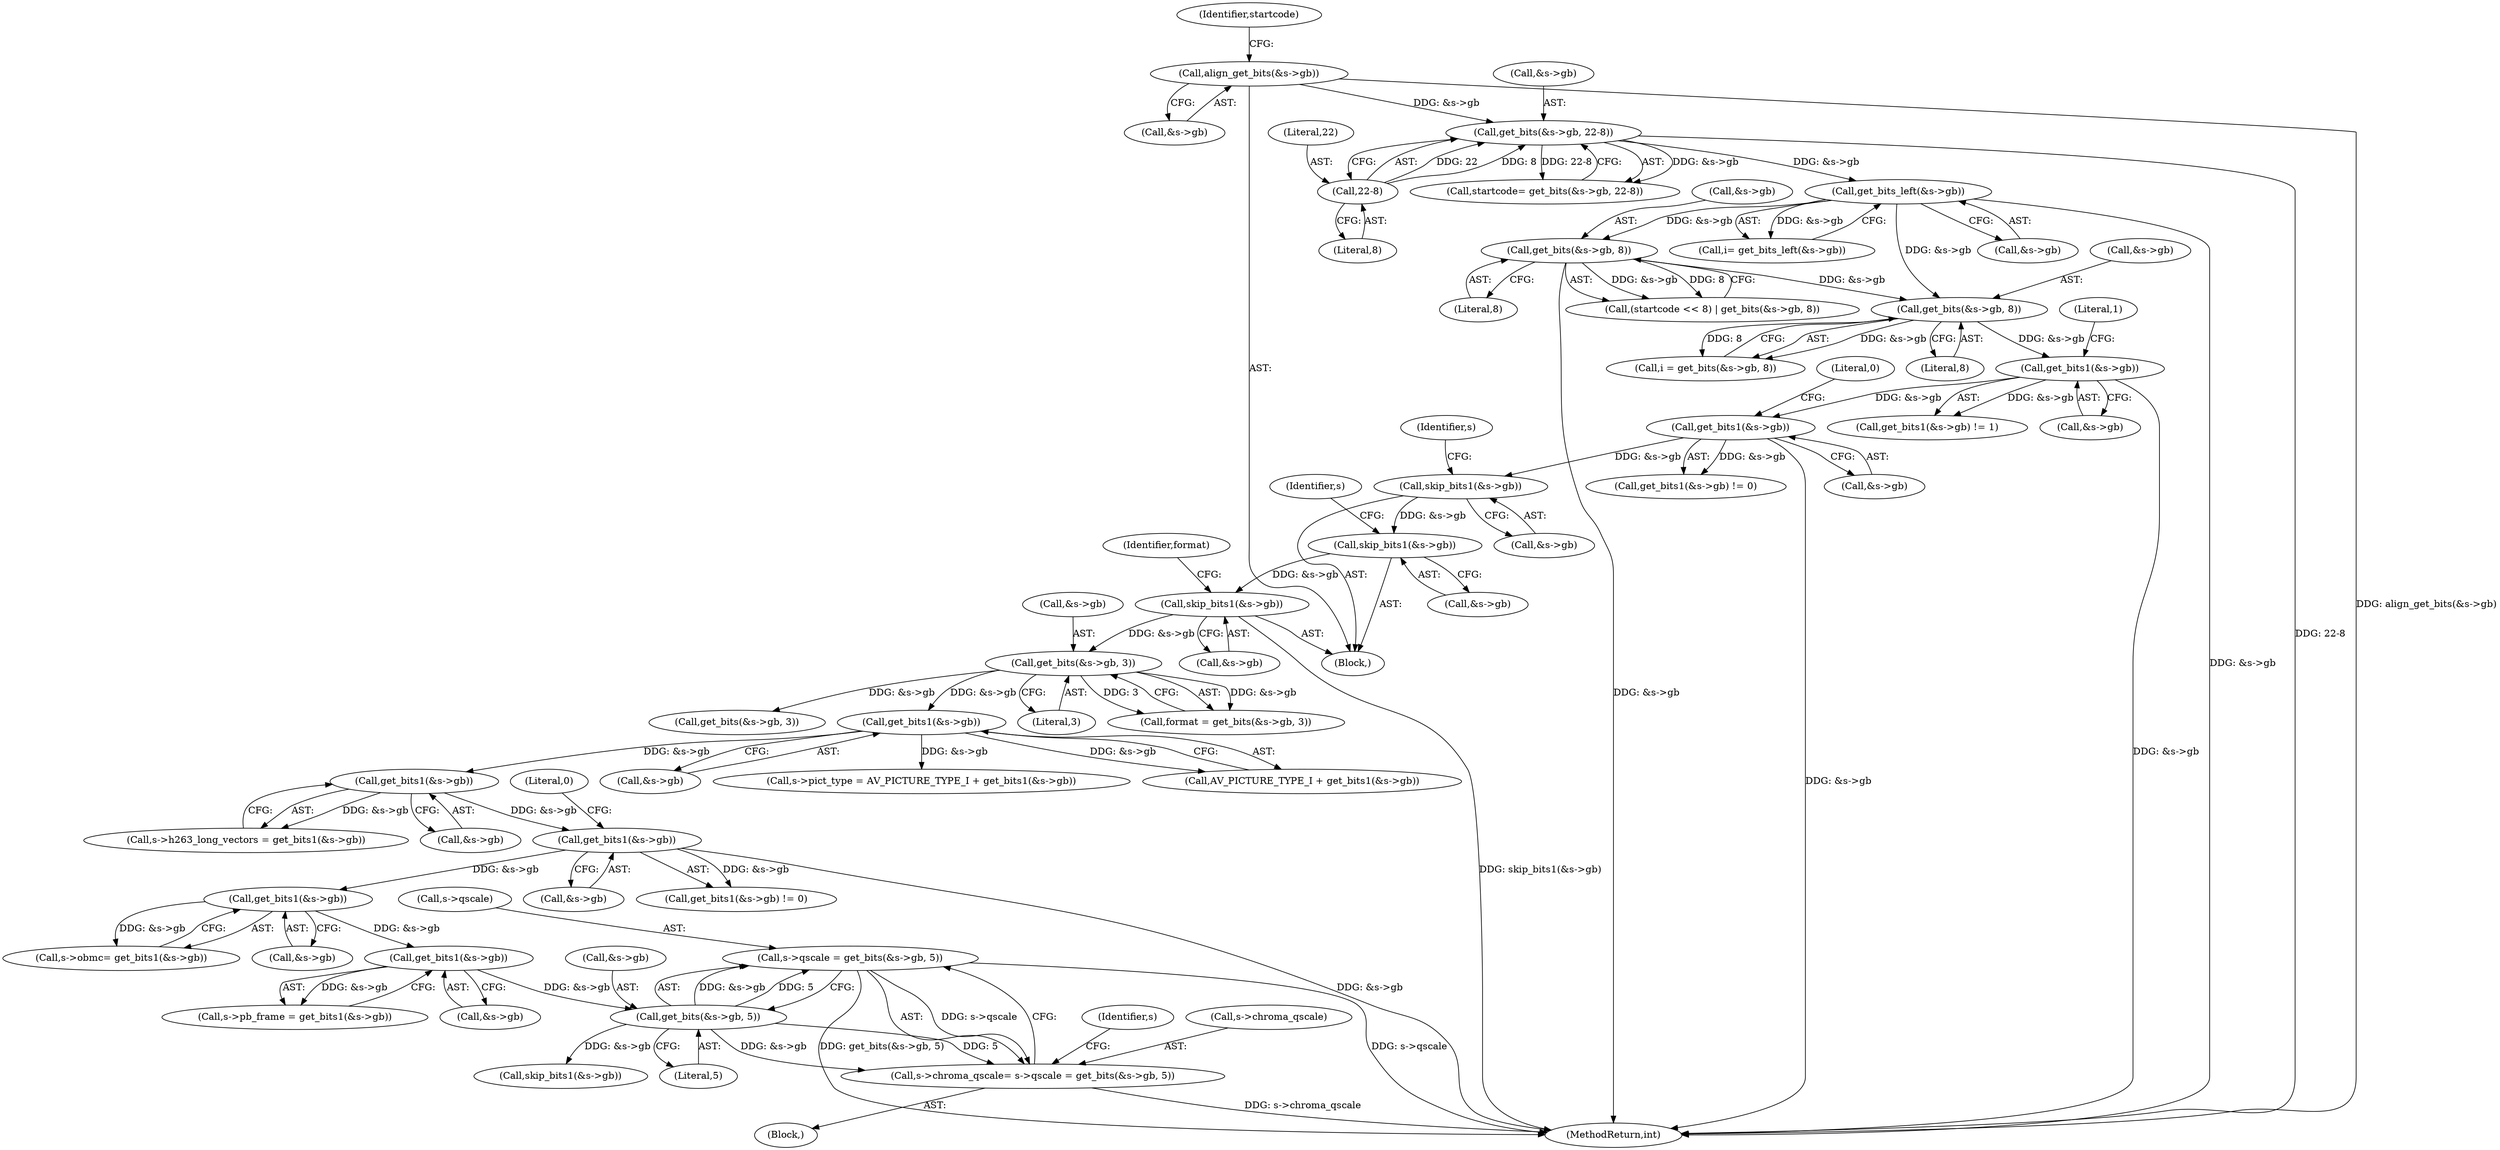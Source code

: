 digraph "0_libav_0a49a62f998747cfa564d98d36a459fe70d3299b@pointer" {
"1000398" [label="(Call,s->qscale = get_bits(&s->gb, 5))"];
"1000402" [label="(Call,get_bits(&s->gb, 5))"];
"1000389" [label="(Call,get_bits1(&s->gb))"];
"1000369" [label="(Call,get_bits1(&s->gb))"];
"1000349" [label="(Call,get_bits1(&s->gb))"];
"1000342" [label="(Call,get_bits1(&s->gb))"];
"1000333" [label="(Call,get_bits1(&s->gb))"];
"1000293" [label="(Call,get_bits(&s->gb, 3))"];
"1000286" [label="(Call,skip_bits1(&s->gb))"];
"1000281" [label="(Call,skip_bits1(&s->gb))"];
"1000276" [label="(Call,skip_bits1(&s->gb))"];
"1000260" [label="(Call,get_bits1(&s->gb))"];
"1000242" [label="(Call,get_bits1(&s->gb))"];
"1000208" [label="(Call,get_bits(&s->gb, 8))"];
"1000180" [label="(Call,get_bits(&s->gb, 8))"];
"1000161" [label="(Call,get_bits_left(&s->gb))"];
"1000150" [label="(Call,get_bits(&s->gb, 22-8))"];
"1000143" [label="(Call,align_get_bits(&s->gb))"];
"1000155" [label="(Call,22-8)"];
"1000394" [label="(Call,s->chroma_qscale= s->qscale = get_bits(&s->gb, 5))"];
"1000369" [label="(Call,get_bits1(&s->gb))"];
"1000307" [label="(Block,)"];
"1000284" [label="(Identifier,s)"];
"1000370" [label="(Call,&s->gb)"];
"1000161" [label="(Call,get_bits_left(&s->gb))"];
"1000277" [label="(Call,&s->gb)"];
"1000157" [label="(Literal,8)"];
"1000143" [label="(Call,align_get_bits(&s->gb))"];
"1000298" [label="(Literal,3)"];
"1000390" [label="(Call,&s->gb)"];
"1000365" [label="(Call,s->obmc= get_bits1(&s->gb))"];
"1000136" [label="(Block,)"];
"1000350" [label="(Call,&s->gb)"];
"1000261" [label="(Call,&s->gb)"];
"1000150" [label="(Call,get_bits(&s->gb, 22-8))"];
"1000394" [label="(Call,s->chroma_qscale= s->qscale = get_bits(&s->gb, 5))"];
"1000276" [label="(Call,skip_bits1(&s->gb))"];
"1000411" [label="(Identifier,s)"];
"1000389" [label="(Call,get_bits1(&s->gb))"];
"1000291" [label="(Call,format = get_bits(&s->gb, 3))"];
"1000348" [label="(Call,get_bits1(&s->gb) != 0)"];
"1000354" [label="(Literal,0)"];
"1000209" [label="(Call,&s->gb)"];
"1000334" [label="(Call,&s->gb)"];
"1000281" [label="(Call,skip_bits1(&s->gb))"];
"1000180" [label="(Call,get_bits(&s->gb, 8))"];
"1000208" [label="(Call,get_bits(&s->gb, 8))"];
"1000144" [label="(Call,&s->gb)"];
"1000260" [label="(Call,get_bits1(&s->gb))"];
"1000327" [label="(Call,s->pict_type = AV_PICTURE_TYPE_I + get_bits1(&s->gb))"];
"1000156" [label="(Literal,22)"];
"1000206" [label="(Call,i = get_bits(&s->gb, 8))"];
"1000435" [label="(Call,get_bits(&s->gb, 3))"];
"1000293" [label="(Call,get_bits(&s->gb, 3))"];
"1000338" [label="(Call,s->h263_long_vectors = get_bits1(&s->gb))"];
"1000247" [label="(Literal,1)"];
"1000403" [label="(Call,&s->gb)"];
"1000395" [label="(Call,s->chroma_qscale)"];
"1000398" [label="(Call,s->qscale = get_bits(&s->gb, 5))"];
"1000148" [label="(Call,startcode= get_bits(&s->gb, 22-8))"];
"1000289" [label="(Identifier,s)"];
"1000265" [label="(Literal,0)"];
"1000287" [label="(Call,&s->gb)"];
"1000159" [label="(Call,i= get_bits_left(&s->gb))"];
"1000155" [label="(Call,22-8)"];
"1000407" [label="(Literal,5)"];
"1000213" [label="(Literal,8)"];
"1000181" [label="(Call,&s->gb)"];
"1000385" [label="(Call,s->pb_frame = get_bits1(&s->gb))"];
"1000176" [label="(Call,(startcode << 8) | get_bits(&s->gb, 8))"];
"1000162" [label="(Call,&s->gb)"];
"1000294" [label="(Call,&s->gb)"];
"1000349" [label="(Call,get_bits1(&s->gb))"];
"1000282" [label="(Call,&s->gb)"];
"1000243" [label="(Call,&s->gb)"];
"1000185" [label="(Literal,8)"];
"1000242" [label="(Call,get_bits1(&s->gb))"];
"1000292" [label="(Identifier,format)"];
"1000402" [label="(Call,get_bits(&s->gb, 5))"];
"1001103" [label="(MethodReturn,int)"];
"1000399" [label="(Call,s->qscale)"];
"1000408" [label="(Call,skip_bits1(&s->gb))"];
"1000342" [label="(Call,get_bits1(&s->gb))"];
"1000333" [label="(Call,get_bits1(&s->gb))"];
"1000259" [label="(Call,get_bits1(&s->gb) != 0)"];
"1000241" [label="(Call,get_bits1(&s->gb) != 1)"];
"1000151" [label="(Call,&s->gb)"];
"1000149" [label="(Identifier,startcode)"];
"1000286" [label="(Call,skip_bits1(&s->gb))"];
"1000343" [label="(Call,&s->gb)"];
"1000331" [label="(Call,AV_PICTURE_TYPE_I + get_bits1(&s->gb))"];
"1000398" -> "1000394"  [label="AST: "];
"1000398" -> "1000402"  [label="CFG: "];
"1000399" -> "1000398"  [label="AST: "];
"1000402" -> "1000398"  [label="AST: "];
"1000394" -> "1000398"  [label="CFG: "];
"1000398" -> "1001103"  [label="DDG: get_bits(&s->gb, 5)"];
"1000398" -> "1001103"  [label="DDG: s->qscale"];
"1000398" -> "1000394"  [label="DDG: s->qscale"];
"1000402" -> "1000398"  [label="DDG: &s->gb"];
"1000402" -> "1000398"  [label="DDG: 5"];
"1000402" -> "1000407"  [label="CFG: "];
"1000403" -> "1000402"  [label="AST: "];
"1000407" -> "1000402"  [label="AST: "];
"1000402" -> "1000394"  [label="DDG: &s->gb"];
"1000402" -> "1000394"  [label="DDG: 5"];
"1000389" -> "1000402"  [label="DDG: &s->gb"];
"1000402" -> "1000408"  [label="DDG: &s->gb"];
"1000389" -> "1000385"  [label="AST: "];
"1000389" -> "1000390"  [label="CFG: "];
"1000390" -> "1000389"  [label="AST: "];
"1000385" -> "1000389"  [label="CFG: "];
"1000389" -> "1000385"  [label="DDG: &s->gb"];
"1000369" -> "1000389"  [label="DDG: &s->gb"];
"1000369" -> "1000365"  [label="AST: "];
"1000369" -> "1000370"  [label="CFG: "];
"1000370" -> "1000369"  [label="AST: "];
"1000365" -> "1000369"  [label="CFG: "];
"1000369" -> "1000365"  [label="DDG: &s->gb"];
"1000349" -> "1000369"  [label="DDG: &s->gb"];
"1000349" -> "1000348"  [label="AST: "];
"1000349" -> "1000350"  [label="CFG: "];
"1000350" -> "1000349"  [label="AST: "];
"1000354" -> "1000349"  [label="CFG: "];
"1000349" -> "1001103"  [label="DDG: &s->gb"];
"1000349" -> "1000348"  [label="DDG: &s->gb"];
"1000342" -> "1000349"  [label="DDG: &s->gb"];
"1000342" -> "1000338"  [label="AST: "];
"1000342" -> "1000343"  [label="CFG: "];
"1000343" -> "1000342"  [label="AST: "];
"1000338" -> "1000342"  [label="CFG: "];
"1000342" -> "1000338"  [label="DDG: &s->gb"];
"1000333" -> "1000342"  [label="DDG: &s->gb"];
"1000333" -> "1000331"  [label="AST: "];
"1000333" -> "1000334"  [label="CFG: "];
"1000334" -> "1000333"  [label="AST: "];
"1000331" -> "1000333"  [label="CFG: "];
"1000333" -> "1000327"  [label="DDG: &s->gb"];
"1000333" -> "1000331"  [label="DDG: &s->gb"];
"1000293" -> "1000333"  [label="DDG: &s->gb"];
"1000293" -> "1000291"  [label="AST: "];
"1000293" -> "1000298"  [label="CFG: "];
"1000294" -> "1000293"  [label="AST: "];
"1000298" -> "1000293"  [label="AST: "];
"1000291" -> "1000293"  [label="CFG: "];
"1000293" -> "1000291"  [label="DDG: &s->gb"];
"1000293" -> "1000291"  [label="DDG: 3"];
"1000286" -> "1000293"  [label="DDG: &s->gb"];
"1000293" -> "1000435"  [label="DDG: &s->gb"];
"1000286" -> "1000136"  [label="AST: "];
"1000286" -> "1000287"  [label="CFG: "];
"1000287" -> "1000286"  [label="AST: "];
"1000292" -> "1000286"  [label="CFG: "];
"1000286" -> "1001103"  [label="DDG: skip_bits1(&s->gb)"];
"1000281" -> "1000286"  [label="DDG: &s->gb"];
"1000281" -> "1000136"  [label="AST: "];
"1000281" -> "1000282"  [label="CFG: "];
"1000282" -> "1000281"  [label="AST: "];
"1000289" -> "1000281"  [label="CFG: "];
"1000276" -> "1000281"  [label="DDG: &s->gb"];
"1000276" -> "1000136"  [label="AST: "];
"1000276" -> "1000277"  [label="CFG: "];
"1000277" -> "1000276"  [label="AST: "];
"1000284" -> "1000276"  [label="CFG: "];
"1000260" -> "1000276"  [label="DDG: &s->gb"];
"1000260" -> "1000259"  [label="AST: "];
"1000260" -> "1000261"  [label="CFG: "];
"1000261" -> "1000260"  [label="AST: "];
"1000265" -> "1000260"  [label="CFG: "];
"1000260" -> "1001103"  [label="DDG: &s->gb"];
"1000260" -> "1000259"  [label="DDG: &s->gb"];
"1000242" -> "1000260"  [label="DDG: &s->gb"];
"1000242" -> "1000241"  [label="AST: "];
"1000242" -> "1000243"  [label="CFG: "];
"1000243" -> "1000242"  [label="AST: "];
"1000247" -> "1000242"  [label="CFG: "];
"1000242" -> "1001103"  [label="DDG: &s->gb"];
"1000242" -> "1000241"  [label="DDG: &s->gb"];
"1000208" -> "1000242"  [label="DDG: &s->gb"];
"1000208" -> "1000206"  [label="AST: "];
"1000208" -> "1000213"  [label="CFG: "];
"1000209" -> "1000208"  [label="AST: "];
"1000213" -> "1000208"  [label="AST: "];
"1000206" -> "1000208"  [label="CFG: "];
"1000208" -> "1000206"  [label="DDG: &s->gb"];
"1000208" -> "1000206"  [label="DDG: 8"];
"1000180" -> "1000208"  [label="DDG: &s->gb"];
"1000161" -> "1000208"  [label="DDG: &s->gb"];
"1000180" -> "1000176"  [label="AST: "];
"1000180" -> "1000185"  [label="CFG: "];
"1000181" -> "1000180"  [label="AST: "];
"1000185" -> "1000180"  [label="AST: "];
"1000176" -> "1000180"  [label="CFG: "];
"1000180" -> "1001103"  [label="DDG: &s->gb"];
"1000180" -> "1000176"  [label="DDG: &s->gb"];
"1000180" -> "1000176"  [label="DDG: 8"];
"1000161" -> "1000180"  [label="DDG: &s->gb"];
"1000161" -> "1000159"  [label="AST: "];
"1000161" -> "1000162"  [label="CFG: "];
"1000162" -> "1000161"  [label="AST: "];
"1000159" -> "1000161"  [label="CFG: "];
"1000161" -> "1001103"  [label="DDG: &s->gb"];
"1000161" -> "1000159"  [label="DDG: &s->gb"];
"1000150" -> "1000161"  [label="DDG: &s->gb"];
"1000150" -> "1000148"  [label="AST: "];
"1000150" -> "1000155"  [label="CFG: "];
"1000151" -> "1000150"  [label="AST: "];
"1000155" -> "1000150"  [label="AST: "];
"1000148" -> "1000150"  [label="CFG: "];
"1000150" -> "1001103"  [label="DDG: 22-8"];
"1000150" -> "1000148"  [label="DDG: &s->gb"];
"1000150" -> "1000148"  [label="DDG: 22-8"];
"1000143" -> "1000150"  [label="DDG: &s->gb"];
"1000155" -> "1000150"  [label="DDG: 22"];
"1000155" -> "1000150"  [label="DDG: 8"];
"1000143" -> "1000136"  [label="AST: "];
"1000143" -> "1000144"  [label="CFG: "];
"1000144" -> "1000143"  [label="AST: "];
"1000149" -> "1000143"  [label="CFG: "];
"1000143" -> "1001103"  [label="DDG: align_get_bits(&s->gb)"];
"1000155" -> "1000157"  [label="CFG: "];
"1000156" -> "1000155"  [label="AST: "];
"1000157" -> "1000155"  [label="AST: "];
"1000394" -> "1000307"  [label="AST: "];
"1000395" -> "1000394"  [label="AST: "];
"1000411" -> "1000394"  [label="CFG: "];
"1000394" -> "1001103"  [label="DDG: s->chroma_qscale"];
}
